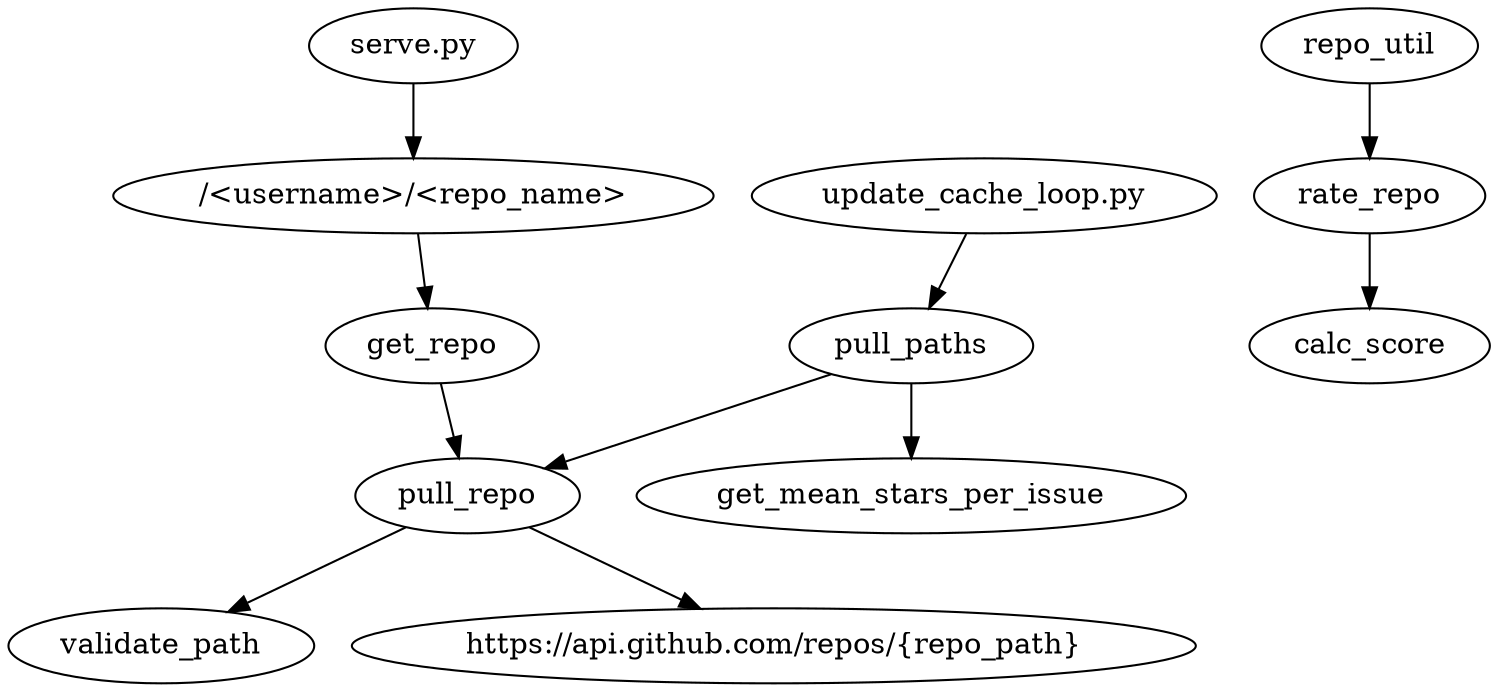 digraph G {
  pull_paths -> get_mean_stars_per_issue
  pull_paths -> pull_repo
  pull_repo -> validate_path
  pull_repo -> "https://api.github.com/repos/{repo_path}"
  "serve.py" -> "/<username>/<repo_name>"
  "/<username>/<repo_name>" -> get_repo
  get_repo -> pull_repo
  repo_util -> rate_repo
  rate_repo -> calc_score
  "update_cache_loop.py" -> pull_paths
}
